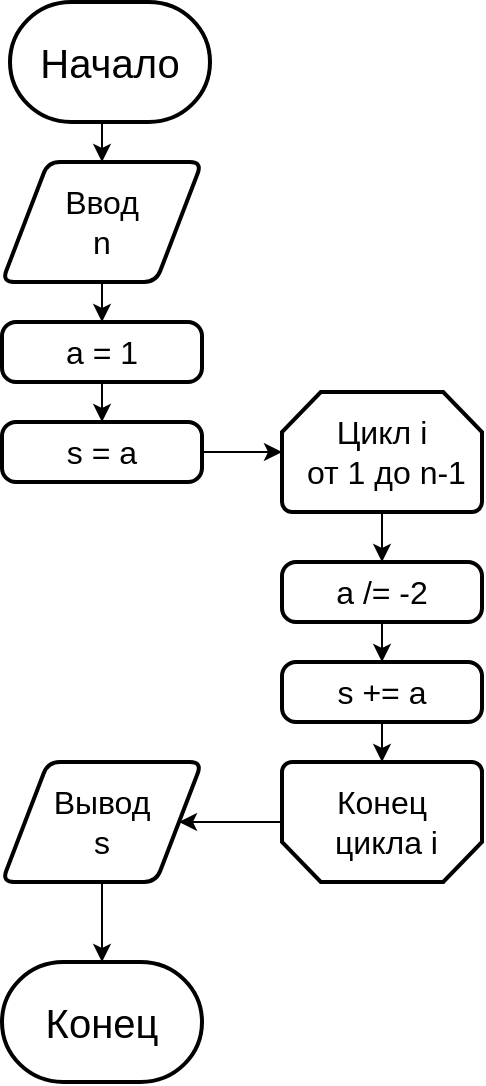 <mxfile version="17.2.4" type="device"><diagram id="C5RBs43oDa-KdzZeNtuy" name="Page-1"><mxGraphModel dx="1422" dy="683" grid="1" gridSize="10" guides="1" tooltips="1" connect="1" arrows="1" fold="1" page="1" pageScale="1" pageWidth="827" pageHeight="1169" math="0" shadow="0"><root><mxCell id="WIyWlLk6GJQsqaUBKTNV-0"/><mxCell id="WIyWlLk6GJQsqaUBKTNV-1" parent="WIyWlLk6GJQsqaUBKTNV-0"/><mxCell id="9rg83GCvmowqgF9ge8_9-1" style="edgeStyle=orthogonalEdgeStyle;rounded=0;orthogonalLoop=1;jettySize=auto;html=1;exitX=0.5;exitY=1;exitDx=0;exitDy=0;exitPerimeter=0;entryX=0.5;entryY=0;entryDx=0;entryDy=0;fontSize=16;" parent="WIyWlLk6GJQsqaUBKTNV-1" source="5FSRWbrrC5H5Z-ie-0Nd-0" target="9rg83GCvmowqgF9ge8_9-0" edge="1"><mxGeometry relative="1" as="geometry"/></mxCell><mxCell id="5FSRWbrrC5H5Z-ie-0Nd-0" value="&lt;font style=&quot;font-size: 20px&quot;&gt;Начало&lt;/font&gt;" style="strokeWidth=2;html=1;shape=mxgraph.flowchart.terminator;whiteSpace=wrap;" parent="WIyWlLk6GJQsqaUBKTNV-1" vertex="1"><mxGeometry x="364" y="10" width="100" height="60" as="geometry"/></mxCell><mxCell id="5FSRWbrrC5H5Z-ie-0Nd-1" value="Конец" style="strokeWidth=2;html=1;shape=mxgraph.flowchart.terminator;whiteSpace=wrap;fontSize=20;" parent="WIyWlLk6GJQsqaUBKTNV-1" vertex="1"><mxGeometry x="360" y="490" width="100" height="60" as="geometry"/></mxCell><mxCell id="9rg83GCvmowqgF9ge8_9-4" style="edgeStyle=orthogonalEdgeStyle;rounded=0;orthogonalLoop=1;jettySize=auto;html=1;exitX=0.5;exitY=1;exitDx=0;exitDy=0;entryX=0.5;entryY=0;entryDx=0;entryDy=0;fontSize=16;" parent="WIyWlLk6GJQsqaUBKTNV-1" source="9rg83GCvmowqgF9ge8_9-0" target="9rg83GCvmowqgF9ge8_9-2" edge="1"><mxGeometry relative="1" as="geometry"/></mxCell><mxCell id="9rg83GCvmowqgF9ge8_9-0" value="Ввод&lt;br&gt;n" style="shape=parallelogram;html=1;strokeWidth=2;perimeter=parallelogramPerimeter;whiteSpace=wrap;rounded=1;arcSize=12;size=0.23;fontSize=16;" parent="WIyWlLk6GJQsqaUBKTNV-1" vertex="1"><mxGeometry x="360" y="90" width="100" height="60" as="geometry"/></mxCell><mxCell id="9rg83GCvmowqgF9ge8_9-5" style="edgeStyle=orthogonalEdgeStyle;rounded=0;orthogonalLoop=1;jettySize=auto;html=1;exitX=0.5;exitY=1;exitDx=0;exitDy=0;entryX=0.5;entryY=0;entryDx=0;entryDy=0;fontSize=16;" parent="WIyWlLk6GJQsqaUBKTNV-1" source="9rg83GCvmowqgF9ge8_9-2" target="9rg83GCvmowqgF9ge8_9-3" edge="1"><mxGeometry relative="1" as="geometry"/></mxCell><mxCell id="9rg83GCvmowqgF9ge8_9-2" value="a = 1" style="rounded=1;whiteSpace=wrap;html=1;absoluteArcSize=1;arcSize=14;strokeWidth=2;fontSize=16;" parent="WIyWlLk6GJQsqaUBKTNV-1" vertex="1"><mxGeometry x="360" y="170" width="100" height="30" as="geometry"/></mxCell><mxCell id="8LpaV80qlh-F0U0KP53s-1" style="edgeStyle=orthogonalEdgeStyle;rounded=0;orthogonalLoop=1;jettySize=auto;html=1;exitX=1;exitY=0.5;exitDx=0;exitDy=0;entryX=0;entryY=0.5;entryDx=0;entryDy=0;entryPerimeter=0;" parent="WIyWlLk6GJQsqaUBKTNV-1" source="9rg83GCvmowqgF9ge8_9-3" target="8LpaV80qlh-F0U0KP53s-0" edge="1"><mxGeometry relative="1" as="geometry"/></mxCell><mxCell id="9rg83GCvmowqgF9ge8_9-3" value="s = a" style="rounded=1;whiteSpace=wrap;html=1;absoluteArcSize=1;arcSize=14;strokeWidth=2;fontSize=16;" parent="WIyWlLk6GJQsqaUBKTNV-1" vertex="1"><mxGeometry x="360" y="220" width="100" height="30" as="geometry"/></mxCell><mxCell id="9rg83GCvmowqgF9ge8_9-11" style="edgeStyle=orthogonalEdgeStyle;rounded=0;orthogonalLoop=1;jettySize=auto;html=1;exitX=0.5;exitY=1;exitDx=0;exitDy=0;entryX=0.5;entryY=0;entryDx=0;entryDy=0;fontSize=16;" parent="WIyWlLk6GJQsqaUBKTNV-1" source="9rg83GCvmowqgF9ge8_9-8" target="9rg83GCvmowqgF9ge8_9-9" edge="1"><mxGeometry relative="1" as="geometry"/></mxCell><mxCell id="9rg83GCvmowqgF9ge8_9-8" value="a /= -2" style="rounded=1;whiteSpace=wrap;html=1;absoluteArcSize=1;arcSize=14;strokeWidth=2;fontSize=16;" parent="WIyWlLk6GJQsqaUBKTNV-1" vertex="1"><mxGeometry x="500" y="290" width="100" height="30" as="geometry"/></mxCell><mxCell id="8LpaV80qlh-F0U0KP53s-4" style="edgeStyle=orthogonalEdgeStyle;rounded=0;orthogonalLoop=1;jettySize=auto;html=1;exitX=0.5;exitY=1;exitDx=0;exitDy=0;entryX=0.5;entryY=1;entryDx=0;entryDy=0;entryPerimeter=0;fontSize=16;" parent="WIyWlLk6GJQsqaUBKTNV-1" source="9rg83GCvmowqgF9ge8_9-9" target="8LpaV80qlh-F0U0KP53s-3" edge="1"><mxGeometry relative="1" as="geometry"/></mxCell><mxCell id="9rg83GCvmowqgF9ge8_9-9" value="s += a" style="rounded=1;whiteSpace=wrap;html=1;absoluteArcSize=1;arcSize=14;strokeWidth=2;fontSize=16;" parent="WIyWlLk6GJQsqaUBKTNV-1" vertex="1"><mxGeometry x="500" y="340" width="100" height="30" as="geometry"/></mxCell><mxCell id="9rg83GCvmowqgF9ge8_9-14" style="edgeStyle=orthogonalEdgeStyle;rounded=0;orthogonalLoop=1;jettySize=auto;html=1;exitX=0.5;exitY=1;exitDx=0;exitDy=0;entryX=0.5;entryY=0;entryDx=0;entryDy=0;entryPerimeter=0;fontSize=16;" parent="WIyWlLk6GJQsqaUBKTNV-1" source="9rg83GCvmowqgF9ge8_9-13" target="5FSRWbrrC5H5Z-ie-0Nd-1" edge="1"><mxGeometry relative="1" as="geometry"/></mxCell><mxCell id="9rg83GCvmowqgF9ge8_9-13" value="Вывод&lt;br&gt;s" style="shape=parallelogram;html=1;strokeWidth=2;perimeter=parallelogramPerimeter;whiteSpace=wrap;rounded=1;arcSize=12;size=0.23;fontSize=16;" parent="WIyWlLk6GJQsqaUBKTNV-1" vertex="1"><mxGeometry x="360" y="390" width="100" height="60" as="geometry"/></mxCell><mxCell id="8LpaV80qlh-F0U0KP53s-2" style="edgeStyle=orthogonalEdgeStyle;rounded=0;orthogonalLoop=1;jettySize=auto;html=1;exitX=0.5;exitY=1;exitDx=0;exitDy=0;exitPerimeter=0;entryX=0.5;entryY=0;entryDx=0;entryDy=0;fontSize=16;" parent="WIyWlLk6GJQsqaUBKTNV-1" source="8LpaV80qlh-F0U0KP53s-0" target="9rg83GCvmowqgF9ge8_9-8" edge="1"><mxGeometry relative="1" as="geometry"/></mxCell><mxCell id="8LpaV80qlh-F0U0KP53s-0" value="&lt;font style=&quot;font-size: 16px&quot;&gt;Цикл i&lt;br&gt;&amp;nbsp;от 1 до n-1&lt;/font&gt;" style="strokeWidth=2;html=1;shape=mxgraph.flowchart.loop_limit;whiteSpace=wrap;" parent="WIyWlLk6GJQsqaUBKTNV-1" vertex="1"><mxGeometry x="500" y="205" width="100" height="60" as="geometry"/></mxCell><mxCell id="8LpaV80qlh-F0U0KP53s-5" style="edgeStyle=orthogonalEdgeStyle;rounded=0;orthogonalLoop=1;jettySize=auto;html=1;exitX=1;exitY=0.5;exitDx=0;exitDy=0;exitPerimeter=0;entryX=1;entryY=0.5;entryDx=0;entryDy=0;fontSize=16;" parent="WIyWlLk6GJQsqaUBKTNV-1" source="8LpaV80qlh-F0U0KP53s-3" target="9rg83GCvmowqgF9ge8_9-13" edge="1"><mxGeometry relative="1" as="geometry"/></mxCell><mxCell id="8LpaV80qlh-F0U0KP53s-3" value="Конец&lt;br&gt;&amp;nbsp;цикла i" style="strokeWidth=2;html=1;shape=mxgraph.flowchart.loop_limit;whiteSpace=wrap;fontSize=16;direction=west;" parent="WIyWlLk6GJQsqaUBKTNV-1" vertex="1"><mxGeometry x="500" y="390" width="100" height="60" as="geometry"/></mxCell></root></mxGraphModel></diagram></mxfile>